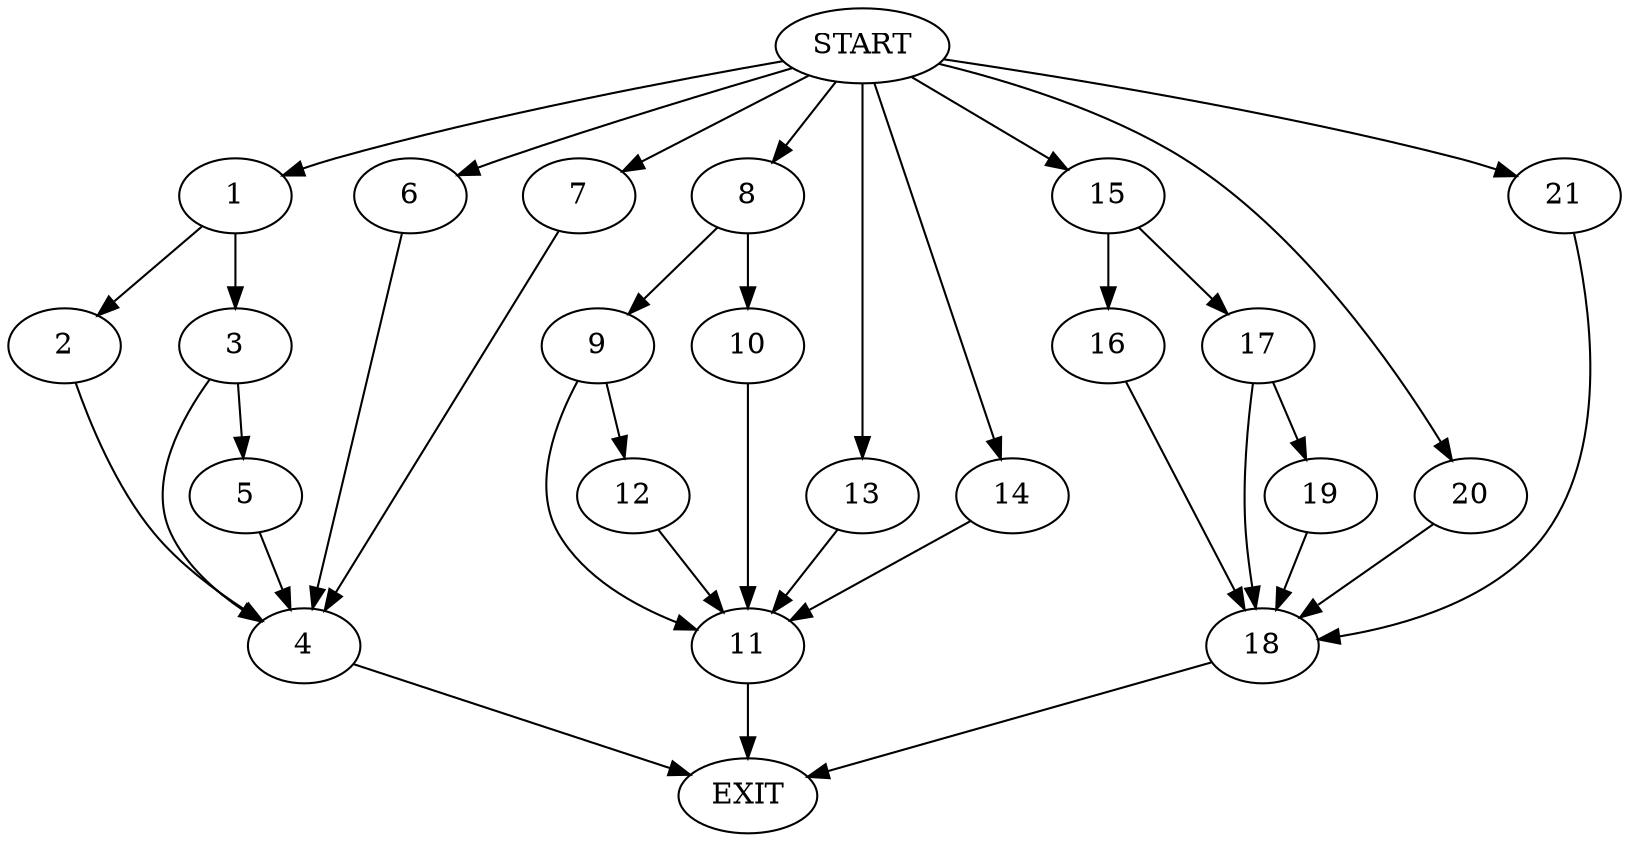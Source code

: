 digraph {
0 [label="START"]
22 [label="EXIT"]
0 -> 1
1 -> 2
1 -> 3
3 -> 4
3 -> 5
2 -> 4
4 -> 22
0 -> 6
6 -> 4
5 -> 4
0 -> 7
7 -> 4
0 -> 8
8 -> 9
8 -> 10
10 -> 11
9 -> 11
9 -> 12
11 -> 22
0 -> 13
13 -> 11
12 -> 11
0 -> 14
14 -> 11
0 -> 15
15 -> 16
15 -> 17
16 -> 18
17 -> 18
17 -> 19
18 -> 22
0 -> 20
20 -> 18
19 -> 18
0 -> 21
21 -> 18
}
